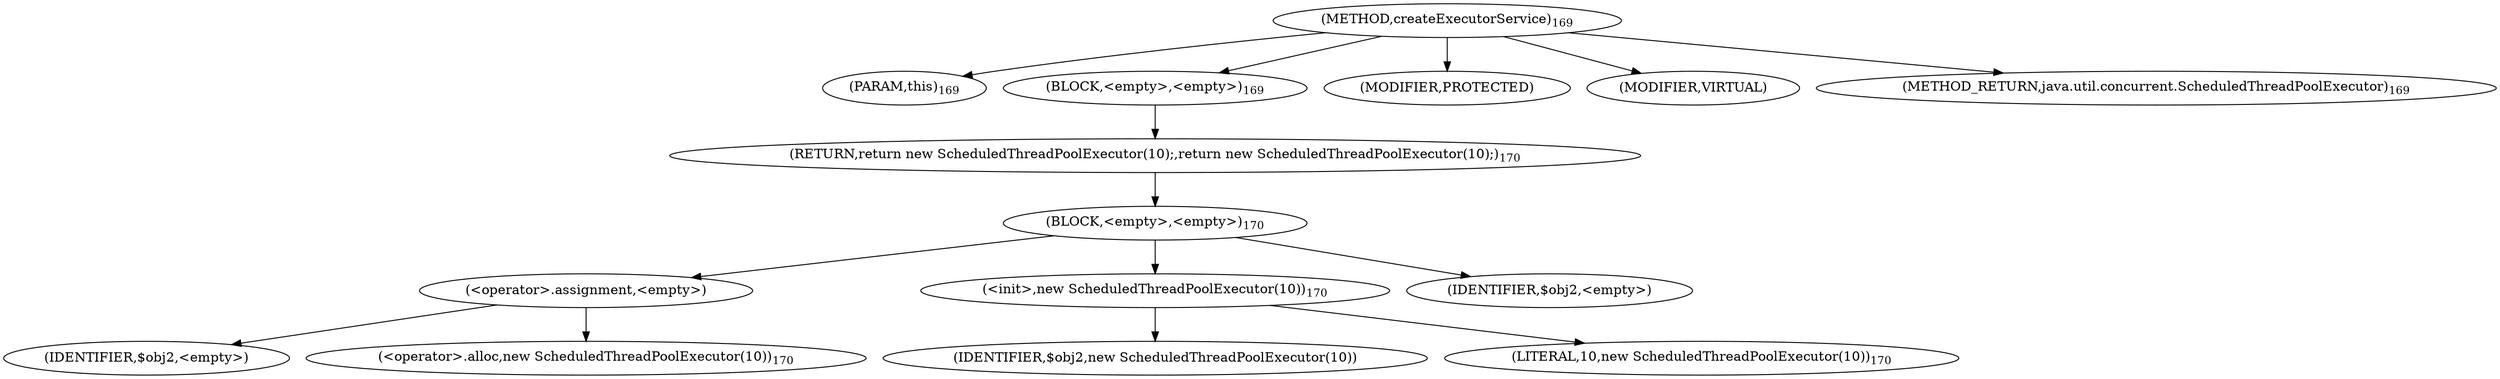 digraph "createExecutorService" {  
"420" [label = <(METHOD,createExecutorService)<SUB>169</SUB>> ]
"421" [label = <(PARAM,this)<SUB>169</SUB>> ]
"422" [label = <(BLOCK,&lt;empty&gt;,&lt;empty&gt;)<SUB>169</SUB>> ]
"423" [label = <(RETURN,return new ScheduledThreadPoolExecutor(10);,return new ScheduledThreadPoolExecutor(10);)<SUB>170</SUB>> ]
"424" [label = <(BLOCK,&lt;empty&gt;,&lt;empty&gt;)<SUB>170</SUB>> ]
"425" [label = <(&lt;operator&gt;.assignment,&lt;empty&gt;)> ]
"426" [label = <(IDENTIFIER,$obj2,&lt;empty&gt;)> ]
"427" [label = <(&lt;operator&gt;.alloc,new ScheduledThreadPoolExecutor(10))<SUB>170</SUB>> ]
"428" [label = <(&lt;init&gt;,new ScheduledThreadPoolExecutor(10))<SUB>170</SUB>> ]
"429" [label = <(IDENTIFIER,$obj2,new ScheduledThreadPoolExecutor(10))> ]
"430" [label = <(LITERAL,10,new ScheduledThreadPoolExecutor(10))<SUB>170</SUB>> ]
"431" [label = <(IDENTIFIER,$obj2,&lt;empty&gt;)> ]
"432" [label = <(MODIFIER,PROTECTED)> ]
"433" [label = <(MODIFIER,VIRTUAL)> ]
"434" [label = <(METHOD_RETURN,java.util.concurrent.ScheduledThreadPoolExecutor)<SUB>169</SUB>> ]
  "420" -> "421" 
  "420" -> "422" 
  "420" -> "432" 
  "420" -> "433" 
  "420" -> "434" 
  "422" -> "423" 
  "423" -> "424" 
  "424" -> "425" 
  "424" -> "428" 
  "424" -> "431" 
  "425" -> "426" 
  "425" -> "427" 
  "428" -> "429" 
  "428" -> "430" 
}
